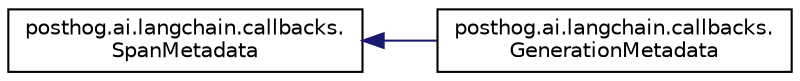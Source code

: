 digraph "Graphical Class Hierarchy"
{
 // LATEX_PDF_SIZE
  edge [fontname="Helvetica",fontsize="10",labelfontname="Helvetica",labelfontsize="10"];
  node [fontname="Helvetica",fontsize="10",shape=record];
  rankdir="LR";
  Node0 [label="posthog.ai.langchain.callbacks.\lSpanMetadata",height=0.2,width=0.4,color="black", fillcolor="white", style="filled",URL="$classposthog_1_1ai_1_1langchain_1_1callbacks_1_1SpanMetadata.html",tooltip=" "];
  Node0 -> Node1 [dir="back",color="midnightblue",fontsize="10",style="solid",fontname="Helvetica"];
  Node1 [label="posthog.ai.langchain.callbacks.\lGenerationMetadata",height=0.2,width=0.4,color="black", fillcolor="white", style="filled",URL="$classposthog_1_1ai_1_1langchain_1_1callbacks_1_1GenerationMetadata.html",tooltip=" "];
}

